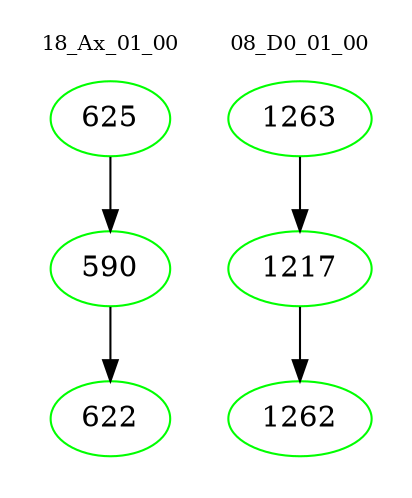 digraph{
subgraph cluster_0 {
color = white
label = "18_Ax_01_00";
fontsize=10;
T0_625 [label="625", color="green"]
T0_625 -> T0_590 [color="black"]
T0_590 [label="590", color="green"]
T0_590 -> T0_622 [color="black"]
T0_622 [label="622", color="green"]
}
subgraph cluster_1 {
color = white
label = "08_D0_01_00";
fontsize=10;
T1_1263 [label="1263", color="green"]
T1_1263 -> T1_1217 [color="black"]
T1_1217 [label="1217", color="green"]
T1_1217 -> T1_1262 [color="black"]
T1_1262 [label="1262", color="green"]
}
}
